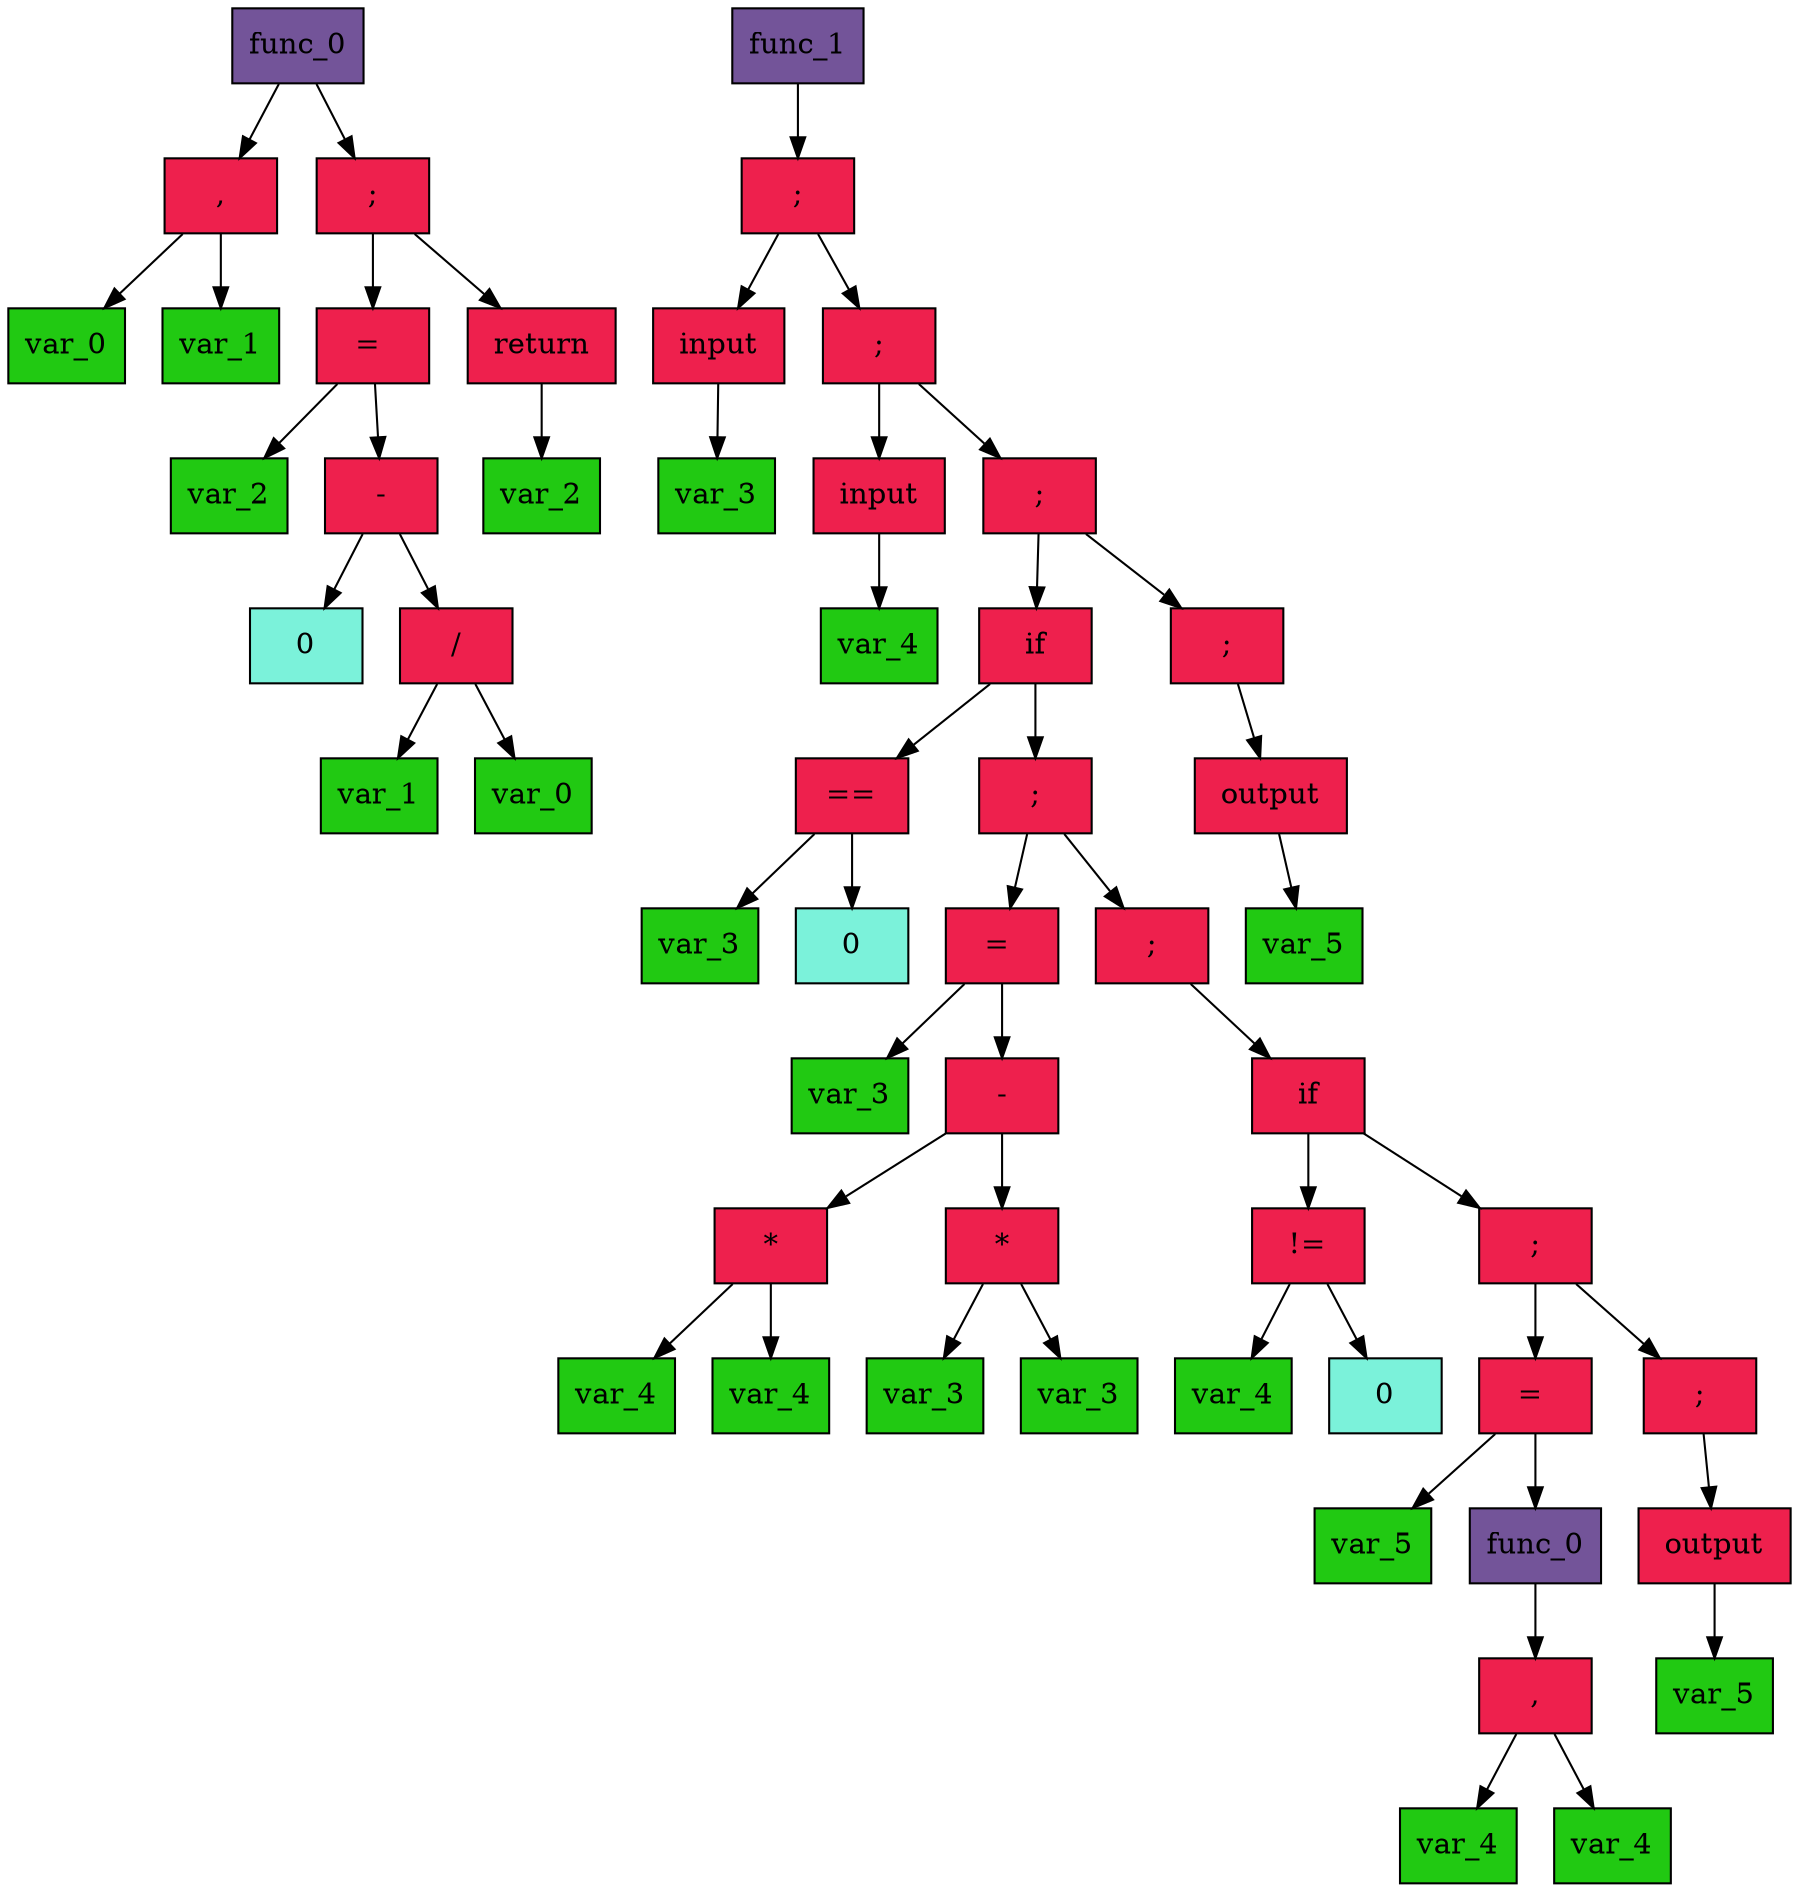 digraph DotGraph
{
    Node16 [shape="box", color="black", fontcolor="black", fillcolor="#735499", style="filled", weight="1", label="func_0"];
    Node80 [shape="box", color="black", fontcolor="black", fillcolor="#EE204D", style="filled", weight="1", label=" , "];
    Node144 [shape="box", color="black", fontcolor="black", fillcolor="#21C912", style="filled", weight="1", label="var_0"];
    Node80 -> Node144 [color="black", style="solid", weight="1", label=""];
    Node208 [shape="box", color="black", fontcolor="black", fillcolor="#21C912", style="filled", weight="1", label="var_1"];
    Node80 -> Node208 [color="black", style="solid", weight="1", label=""];
    Node16 -> Node80 [color="black", style="solid", weight="1", label=""];
    Node272 [shape="box", color="black", fontcolor="black", fillcolor="#EE204D", style="filled", weight="1", label=" ; "];
    Node336 [shape="box", color="black", fontcolor="black", fillcolor="#EE204D", style="filled", weight="1", label=" =  "];
    Node400 [shape="box", color="black", fontcolor="black", fillcolor="#21C912", style="filled", weight="1", label="var_2"];
    Node336 -> Node400 [color="black", style="solid", weight="1", label=""];
    Node464 [shape="box", color="black", fontcolor="black", fillcolor="#EE204D", style="filled", weight="1", label=" - "];
    Node528 [shape="box", color="black", fontcolor="black", fillcolor="#7BF2DA", style="filled", weight="1", label="0"];
    Node464 -> Node528 [color="black", style="solid", weight="1", label=""];
    Node592 [shape="box", color="black", fontcolor="black", fillcolor="#EE204D", style="filled", weight="1", label=" / "];
    Node656 [shape="box", color="black", fontcolor="black", fillcolor="#21C912", style="filled", weight="1", label="var_1"];
    Node592 -> Node656 [color="black", style="solid", weight="1", label=""];
    Node720 [shape="box", color="black", fontcolor="black", fillcolor="#21C912", style="filled", weight="1", label="var_0"];
    Node592 -> Node720 [color="black", style="solid", weight="1", label=""];
    Node464 -> Node592 [color="black", style="solid", weight="1", label=""];
    Node336 -> Node464 [color="black", style="solid", weight="1", label=""];
    Node272 -> Node336 [color="black", style="solid", weight="1", label=""];
    Node784 [shape="box", color="black", fontcolor="black", fillcolor="#EE204D", style="filled", weight="1", label=" return "];
    Node848 [shape="box", color="black", fontcolor="black", fillcolor="#21C912", style="filled", weight="1", label="var_2"];
    Node784 -> Node848 [color="black", style="solid", weight="1", label=""];
    Node272 -> Node784 [color="black", style="solid", weight="1", label=""];
    Node16 -> Node272 [color="black", style="solid", weight="1", label=""];
    Node912 [shape="box", color="black", fontcolor="black", fillcolor="#735499", style="filled", weight="1", label="func_1"];
    Node976 [shape="box", color="black", fontcolor="black", fillcolor="#EE204D", style="filled", weight="1", label=" ; "];
    Node1040 [shape="box", color="black", fontcolor="black", fillcolor="#EE204D", style="filled", weight="1", label=" input "];
    Node1104 [shape="box", color="black", fontcolor="black", fillcolor="#21C912", style="filled", weight="1", label="var_3"];
    Node1040 -> Node1104 [color="black", style="solid", weight="1", label=""];
    Node976 -> Node1040 [color="black", style="solid", weight="1", label=""];
    Node1168 [shape="box", color="black", fontcolor="black", fillcolor="#EE204D", style="filled", weight="1", label=" ; "];
    Node1232 [shape="box", color="black", fontcolor="black", fillcolor="#EE204D", style="filled", weight="1", label=" input "];
    Node1296 [shape="box", color="black", fontcolor="black", fillcolor="#21C912", style="filled", weight="1", label="var_4"];
    Node1232 -> Node1296 [color="black", style="solid", weight="1", label=""];
    Node1168 -> Node1232 [color="black", style="solid", weight="1", label=""];
    Node1360 [shape="box", color="black", fontcolor="black", fillcolor="#EE204D", style="filled", weight="1", label=" ; "];
    Node1424 [shape="box", color="black", fontcolor="black", fillcolor="#EE204D", style="filled", weight="1", label=" if "];
    Node1488 [shape="box", color="black", fontcolor="black", fillcolor="#EE204D", style="filled", weight="1", label=" == "];
    Node1552 [shape="box", color="black", fontcolor="black", fillcolor="#21C912", style="filled", weight="1", label="var_3"];
    Node1488 -> Node1552 [color="black", style="solid", weight="1", label=""];
    Node1616 [shape="box", color="black", fontcolor="black", fillcolor="#7BF2DA", style="filled", weight="1", label="0"];
    Node1488 -> Node1616 [color="black", style="solid", weight="1", label=""];
    Node1424 -> Node1488 [color="black", style="solid", weight="1", label=""];
    Node1680 [shape="box", color="black", fontcolor="black", fillcolor="#EE204D", style="filled", weight="1", label=" ; "];
    Node1744 [shape="box", color="black", fontcolor="black", fillcolor="#EE204D", style="filled", weight="1", label=" =  "];
    Node1808 [shape="box", color="black", fontcolor="black", fillcolor="#21C912", style="filled", weight="1", label="var_3"];
    Node1744 -> Node1808 [color="black", style="solid", weight="1", label=""];
    Node1872 [shape="box", color="black", fontcolor="black", fillcolor="#EE204D", style="filled", weight="1", label=" - "];
    Node1936 [shape="box", color="black", fontcolor="black", fillcolor="#EE204D", style="filled", weight="1", label=" * "];
    Node2000 [shape="box", color="black", fontcolor="black", fillcolor="#21C912", style="filled", weight="1", label="var_4"];
    Node1936 -> Node2000 [color="black", style="solid", weight="1", label=""];
    Node2064 [shape="box", color="black", fontcolor="black", fillcolor="#21C912", style="filled", weight="1", label="var_4"];
    Node1936 -> Node2064 [color="black", style="solid", weight="1", label=""];
    Node1872 -> Node1936 [color="black", style="solid", weight="1", label=""];
    Node2128 [shape="box", color="black", fontcolor="black", fillcolor="#EE204D", style="filled", weight="1", label=" * "];
    Node2192 [shape="box", color="black", fontcolor="black", fillcolor="#21C912", style="filled", weight="1", label="var_3"];
    Node2128 -> Node2192 [color="black", style="solid", weight="1", label=""];
    Node2256 [shape="box", color="black", fontcolor="black", fillcolor="#21C912", style="filled", weight="1", label="var_3"];
    Node2128 -> Node2256 [color="black", style="solid", weight="1", label=""];
    Node1872 -> Node2128 [color="black", style="solid", weight="1", label=""];
    Node1744 -> Node1872 [color="black", style="solid", weight="1", label=""];
    Node1680 -> Node1744 [color="black", style="solid", weight="1", label=""];
    Node2320 [shape="box", color="black", fontcolor="black", fillcolor="#EE204D", style="filled", weight="1", label=" ; "];
    Node2384 [shape="box", color="black", fontcolor="black", fillcolor="#EE204D", style="filled", weight="1", label=" if "];
    Node2448 [shape="box", color="black", fontcolor="black", fillcolor="#EE204D", style="filled", weight="1", label=" != "];
    Node2512 [shape="box", color="black", fontcolor="black", fillcolor="#21C912", style="filled", weight="1", label="var_4"];
    Node2448 -> Node2512 [color="black", style="solid", weight="1", label=""];
    Node2576 [shape="box", color="black", fontcolor="black", fillcolor="#7BF2DA", style="filled", weight="1", label="0"];
    Node2448 -> Node2576 [color="black", style="solid", weight="1", label=""];
    Node2384 -> Node2448 [color="black", style="solid", weight="1", label=""];
    Node2640 [shape="box", color="black", fontcolor="black", fillcolor="#EE204D", style="filled", weight="1", label=" ; "];
    Node2704 [shape="box", color="black", fontcolor="black", fillcolor="#EE204D", style="filled", weight="1", label=" =  "];
    Node2768 [shape="box", color="black", fontcolor="black", fillcolor="#21C912", style="filled", weight="1", label="var_5"];
    Node2704 -> Node2768 [color="black", style="solid", weight="1", label=""];
    Node2832 [shape="box", color="black", fontcolor="black", fillcolor="#735499", style="filled", weight="1", label="func_0"];
    Node2896 [shape="box", color="black", fontcolor="black", fillcolor="#EE204D", style="filled", weight="1", label=" , "];
    Node2960 [shape="box", color="black", fontcolor="black", fillcolor="#21C912", style="filled", weight="1", label="var_4"];
    Node2896 -> Node2960 [color="black", style="solid", weight="1", label=""];
    Node3024 [shape="box", color="black", fontcolor="black", fillcolor="#21C912", style="filled", weight="1", label="var_4"];
    Node2896 -> Node3024 [color="black", style="solid", weight="1", label=""];
    Node2832 -> Node2896 [color="black", style="solid", weight="1", label=""];
    Node2704 -> Node2832 [color="black", style="solid", weight="1", label=""];
    Node2640 -> Node2704 [color="black", style="solid", weight="1", label=""];
    Node3088 [shape="box", color="black", fontcolor="black", fillcolor="#EE204D", style="filled", weight="1", label=" ; "];
    Node3152 [shape="box", color="black", fontcolor="black", fillcolor="#EE204D", style="filled", weight="1", label=" output "];
    Node3216 [shape="box", color="black", fontcolor="black", fillcolor="#21C912", style="filled", weight="1", label="var_5"];
    Node3152 -> Node3216 [color="black", style="solid", weight="1", label=""];
    Node3088 -> Node3152 [color="black", style="solid", weight="1", label=""];
    Node2640 -> Node3088 [color="black", style="solid", weight="1", label=""];
    Node2384 -> Node2640 [color="black", style="solid", weight="1", label=""];
    Node2320 -> Node2384 [color="black", style="solid", weight="1", label=""];
    Node1680 -> Node2320 [color="black", style="solid", weight="1", label=""];
    Node1424 -> Node1680 [color="black", style="solid", weight="1", label=""];
    Node1360 -> Node1424 [color="black", style="solid", weight="1", label=""];
    Node3280 [shape="box", color="black", fontcolor="black", fillcolor="#EE204D", style="filled", weight="1", label=" ; "];
    Node3344 [shape="box", color="black", fontcolor="black", fillcolor="#EE204D", style="filled", weight="1", label=" output "];
    Node3408 [shape="box", color="black", fontcolor="black", fillcolor="#21C912", style="filled", weight="1", label="var_5"];
    Node3344 -> Node3408 [color="black", style="solid", weight="1", label=""];
    Node3280 -> Node3344 [color="black", style="solid", weight="1", label=""];
    Node1360 -> Node3280 [color="black", style="solid", weight="1", label=""];
    Node1168 -> Node1360 [color="black", style="solid", weight="1", label=""];
    Node976 -> Node1168 [color="black", style="solid", weight="1", label=""];
    Node912 -> Node976 [color="black", style="solid", weight="1", label=""];
}
